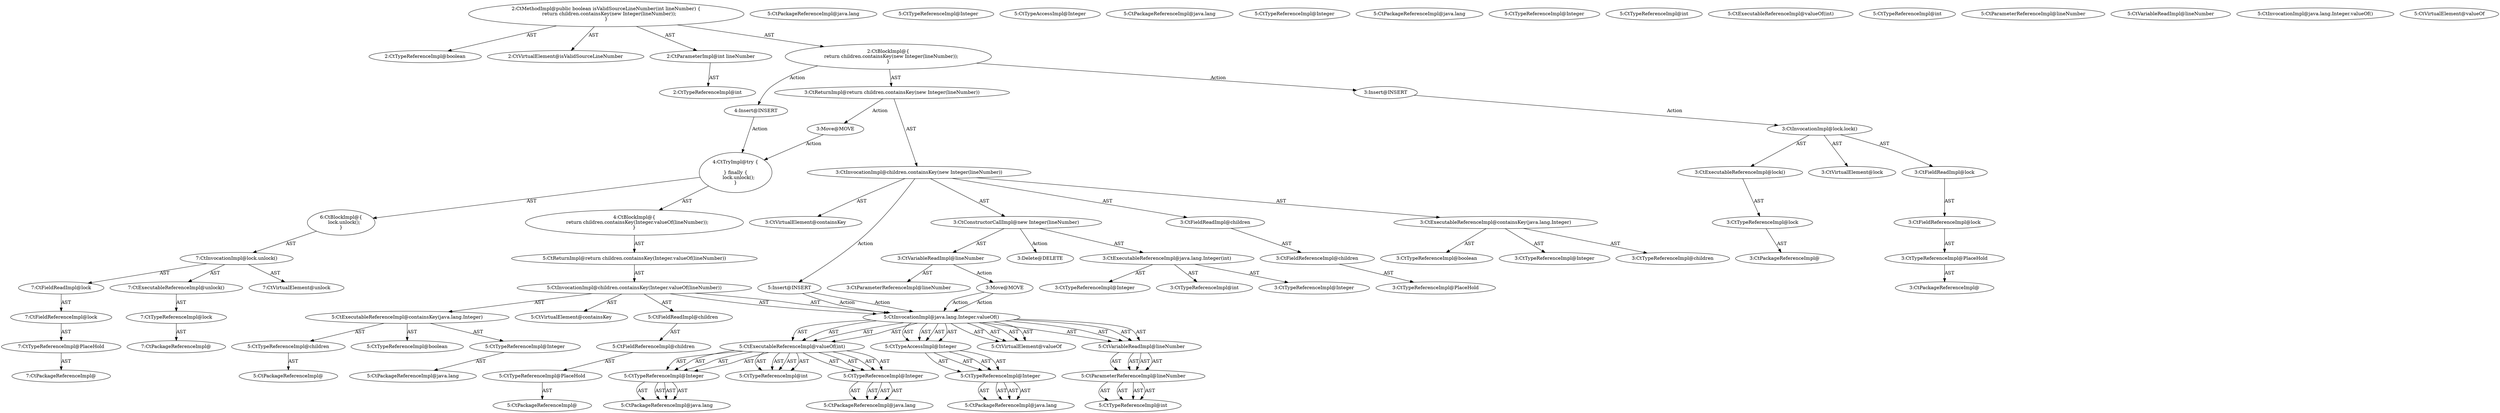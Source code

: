 digraph "isValidSourceLineNumber#?,int" {
0 [label="2:CtTypeReferenceImpl@boolean" shape=ellipse]
1 [label="2:CtVirtualElement@isValidSourceLineNumber" shape=ellipse]
2 [label="2:CtParameterImpl@int lineNumber" shape=ellipse]
3 [label="2:CtTypeReferenceImpl@int" shape=ellipse]
4 [label="3:CtExecutableReferenceImpl@containsKey(java.lang.Integer)" shape=ellipse]
5 [label="3:CtTypeReferenceImpl@children" shape=ellipse]
6 [label="3:CtTypeReferenceImpl@boolean" shape=ellipse]
7 [label="3:CtTypeReferenceImpl@Integer" shape=ellipse]
8 [label="3:CtVirtualElement@containsKey" shape=ellipse]
9 [label="3:CtFieldReferenceImpl@children" shape=ellipse]
10 [label="3:CtTypeReferenceImpl@PlaceHold" shape=ellipse]
11 [label="3:CtFieldReadImpl@children" shape=ellipse]
12 [label="3:CtExecutableReferenceImpl@java.lang.Integer(int)" shape=ellipse]
13 [label="3:CtTypeReferenceImpl@Integer" shape=ellipse]
14 [label="3:CtTypeReferenceImpl@Integer" shape=ellipse]
15 [label="3:CtTypeReferenceImpl@int" shape=ellipse]
16 [label="3:CtVariableReadImpl@lineNumber" shape=ellipse]
17 [label="3:CtParameterReferenceImpl@lineNumber" shape=ellipse]
18 [label="3:CtConstructorCallImpl@new Integer(lineNumber)" shape=ellipse]
19 [label="3:CtInvocationImpl@children.containsKey(new Integer(lineNumber))" shape=ellipse]
20 [label="3:CtReturnImpl@return children.containsKey(new Integer(lineNumber))" shape=ellipse]
21 [label="2:CtBlockImpl@\{
    return children.containsKey(new Integer(lineNumber));
\}" shape=ellipse]
22 [label="2:CtMethodImpl@public boolean isValidSourceLineNumber(int lineNumber) \{
    return children.containsKey(new Integer(lineNumber));
\}" shape=ellipse]
23 [label="3:Delete@DELETE" shape=ellipse]
24 [label="3:Insert@INSERT" shape=ellipse]
25 [label="3:CtPackageReferenceImpl@" shape=ellipse]
26 [label="3:CtTypeReferenceImpl@PlaceHold" shape=ellipse]
27 [label="3:CtFieldReferenceImpl@lock" shape=ellipse]
28 [label="3:CtFieldReadImpl@lock" shape=ellipse]
29 [label="3:CtPackageReferenceImpl@" shape=ellipse]
30 [label="3:CtTypeReferenceImpl@lock" shape=ellipse]
31 [label="3:CtExecutableReferenceImpl@lock()" shape=ellipse]
32 [label="3:CtInvocationImpl@lock.lock()" shape=ellipse]
33 [label="3:CtVirtualElement@lock" shape=ellipse]
34 [label="4:Insert@INSERT" shape=ellipse]
35 [label="5:CtPackageReferenceImpl@" shape=ellipse]
36 [label="5:CtTypeReferenceImpl@PlaceHold" shape=ellipse]
37 [label="5:CtFieldReferenceImpl@children" shape=ellipse]
38 [label="5:CtFieldReadImpl@children" shape=ellipse]
39 [label="5:CtPackageReferenceImpl@" shape=ellipse]
40 [label="5:CtTypeReferenceImpl@children" shape=ellipse]
41 [label="5:CtTypeReferenceImpl@boolean" shape=ellipse]
42 [label="5:CtPackageReferenceImpl@java.lang" shape=ellipse]
43 [label="5:CtTypeReferenceImpl@Integer" shape=ellipse]
44 [label="5:CtExecutableReferenceImpl@containsKey(java.lang.Integer)" shape=ellipse]
45 [label="5:CtPackageReferenceImpl@java.lang" shape=ellipse]
46 [label="5:CtTypeReferenceImpl@Integer" shape=ellipse]
47 [label="5:CtTypeAccessImpl@Integer" shape=ellipse]
48 [label="5:CtPackageReferenceImpl@java.lang" shape=ellipse]
49 [label="5:CtTypeReferenceImpl@Integer" shape=ellipse]
50 [label="5:CtPackageReferenceImpl@java.lang" shape=ellipse]
51 [label="5:CtTypeReferenceImpl@Integer" shape=ellipse]
52 [label="5:CtTypeReferenceImpl@int" shape=ellipse]
53 [label="5:CtExecutableReferenceImpl@valueOf(int)" shape=ellipse]
54 [label="5:CtTypeReferenceImpl@int" shape=ellipse]
55 [label="5:CtParameterReferenceImpl@lineNumber" shape=ellipse]
56 [label="5:CtVariableReadImpl@lineNumber" shape=ellipse]
57 [label="5:CtInvocationImpl@java.lang.Integer.valueOf()" shape=ellipse]
58 [label="5:CtVirtualElement@valueOf" shape=ellipse]
59 [label="5:CtInvocationImpl@children.containsKey(Integer.valueOf(lineNumber))" shape=ellipse]
60 [label="5:CtVirtualElement@containsKey" shape=ellipse]
61 [label="5:CtReturnImpl@return children.containsKey(Integer.valueOf(lineNumber))" shape=ellipse]
62 [label="4:CtBlockImpl@\{
    return children.containsKey(Integer.valueOf(lineNumber));
\}" shape=ellipse]
63 [label="7:CtPackageReferenceImpl@" shape=ellipse]
64 [label="7:CtTypeReferenceImpl@PlaceHold" shape=ellipse]
65 [label="7:CtFieldReferenceImpl@lock" shape=ellipse]
66 [label="7:CtFieldReadImpl@lock" shape=ellipse]
67 [label="7:CtPackageReferenceImpl@" shape=ellipse]
68 [label="7:CtTypeReferenceImpl@lock" shape=ellipse]
69 [label="7:CtExecutableReferenceImpl@unlock()" shape=ellipse]
70 [label="7:CtInvocationImpl@lock.unlock()" shape=ellipse]
71 [label="7:CtVirtualElement@unlock" shape=ellipse]
72 [label="6:CtBlockImpl@\{
    lock.unlock();
\}" shape=ellipse]
73 [label="4:CtTryImpl@try \{

\} finally \{
    lock.unlock();
\}" shape=ellipse]
74 [label="5:Insert@INSERT" shape=ellipse]
75 [label="5:CtPackageReferenceImpl@java.lang" shape=ellipse]
76 [label="5:CtTypeReferenceImpl@Integer" shape=ellipse]
77 [label="5:CtTypeAccessImpl@Integer" shape=ellipse]
78 [label="5:CtPackageReferenceImpl@java.lang" shape=ellipse]
79 [label="5:CtTypeReferenceImpl@Integer" shape=ellipse]
80 [label="5:CtPackageReferenceImpl@java.lang" shape=ellipse]
81 [label="5:CtTypeReferenceImpl@Integer" shape=ellipse]
82 [label="5:CtTypeReferenceImpl@int" shape=ellipse]
83 [label="5:CtExecutableReferenceImpl@valueOf(int)" shape=ellipse]
84 [label="5:CtTypeReferenceImpl@int" shape=ellipse]
85 [label="5:CtParameterReferenceImpl@lineNumber" shape=ellipse]
86 [label="5:CtVariableReadImpl@lineNumber" shape=ellipse]
87 [label="5:CtInvocationImpl@java.lang.Integer.valueOf()" shape=ellipse]
88 [label="5:CtVirtualElement@valueOf" shape=ellipse]
89 [label="3:Move@MOVE" shape=ellipse]
90 [label="3:Move@MOVE" shape=ellipse]
2 -> 3 [label="AST"];
4 -> 5 [label="AST"];
4 -> 6 [label="AST"];
4 -> 7 [label="AST"];
9 -> 10 [label="AST"];
11 -> 9 [label="AST"];
12 -> 13 [label="AST"];
12 -> 14 [label="AST"];
12 -> 15 [label="AST"];
16 -> 17 [label="AST"];
16 -> 90 [label="Action"];
18 -> 12 [label="AST"];
18 -> 16 [label="AST"];
18 -> 23 [label="Action"];
19 -> 8 [label="AST"];
19 -> 11 [label="AST"];
19 -> 4 [label="AST"];
19 -> 18 [label="AST"];
19 -> 74 [label="Action"];
20 -> 19 [label="AST"];
20 -> 89 [label="Action"];
21 -> 20 [label="AST"];
21 -> 24 [label="Action"];
21 -> 34 [label="Action"];
22 -> 1 [label="AST"];
22 -> 0 [label="AST"];
22 -> 2 [label="AST"];
22 -> 21 [label="AST"];
24 -> 32 [label="Action"];
26 -> 25 [label="AST"];
27 -> 26 [label="AST"];
28 -> 27 [label="AST"];
30 -> 29 [label="AST"];
31 -> 30 [label="AST"];
32 -> 33 [label="AST"];
32 -> 28 [label="AST"];
32 -> 31 [label="AST"];
34 -> 73 [label="Action"];
36 -> 35 [label="AST"];
37 -> 36 [label="AST"];
38 -> 37 [label="AST"];
40 -> 39 [label="AST"];
43 -> 42 [label="AST"];
44 -> 40 [label="AST"];
44 -> 41 [label="AST"];
44 -> 43 [label="AST"];
76 -> 75 [label="AST"];
76 -> 75 [label="AST"];
77 -> 76 [label="AST"];
77 -> 76 [label="AST"];
79 -> 78 [label="AST"];
79 -> 78 [label="AST"];
81 -> 80 [label="AST"];
81 -> 80 [label="AST"];
83 -> 79 [label="AST"];
83 -> 79 [label="AST"];
83 -> 81 [label="AST"];
83 -> 81 [label="AST"];
83 -> 82 [label="AST"];
83 -> 82 [label="AST"];
85 -> 84 [label="AST"];
85 -> 84 [label="AST"];
86 -> 85 [label="AST"];
86 -> 85 [label="AST"];
87 -> 88 [label="AST"];
87 -> 88 [label="AST"];
87 -> 77 [label="AST"];
87 -> 77 [label="AST"];
87 -> 83 [label="AST"];
87 -> 83 [label="AST"];
87 -> 86 [label="AST"];
87 -> 86 [label="AST"];
59 -> 60 [label="AST"];
59 -> 38 [label="AST"];
59 -> 44 [label="AST"];
59 -> 87 [label="AST"];
59 -> 87 [label="AST"];
61 -> 59 [label="AST"];
62 -> 61 [label="AST"];
64 -> 63 [label="AST"];
65 -> 64 [label="AST"];
66 -> 65 [label="AST"];
68 -> 67 [label="AST"];
69 -> 68 [label="AST"];
70 -> 71 [label="AST"];
70 -> 66 [label="AST"];
70 -> 69 [label="AST"];
72 -> 70 [label="AST"];
73 -> 62 [label="AST"];
73 -> 72 [label="AST"];
74 -> 87 [label="Action"];
74 -> 87 [label="Action"];
76 -> 75 [label="AST"];
76 -> 75 [label="AST"];
77 -> 76 [label="AST"];
77 -> 76 [label="AST"];
79 -> 78 [label="AST"];
79 -> 78 [label="AST"];
81 -> 80 [label="AST"];
81 -> 80 [label="AST"];
83 -> 79 [label="AST"];
83 -> 79 [label="AST"];
83 -> 81 [label="AST"];
83 -> 81 [label="AST"];
83 -> 82 [label="AST"];
83 -> 82 [label="AST"];
85 -> 84 [label="AST"];
85 -> 84 [label="AST"];
86 -> 85 [label="AST"];
86 -> 85 [label="AST"];
87 -> 88 [label="AST"];
87 -> 88 [label="AST"];
87 -> 77 [label="AST"];
87 -> 77 [label="AST"];
87 -> 83 [label="AST"];
87 -> 83 [label="AST"];
87 -> 86 [label="AST"];
87 -> 86 [label="AST"];
89 -> 73 [label="Action"];
90 -> 87 [label="Action"];
90 -> 87 [label="Action"];
}